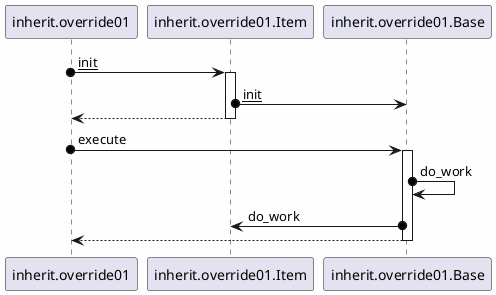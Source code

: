 @startuml

skinparam backgroundColor #FEFEFE


inherit.override01 o-> inherit.override01.Item : __init__
activate inherit.override01.Item
  inherit.override01.Item o-> inherit.override01.Base : __init__
inherit.override01.Item --> inherit.override01
deactivate inherit.override01.Item

inherit.override01 o-> inherit.override01.Base : execute
activate inherit.override01.Base
  inherit.override01.Base o-> inherit.override01.Base : do_work
  inherit.override01.Base o-> inherit.override01.Item : do_work
inherit.override01.Base --> inherit.override01
deactivate inherit.override01.Base


@enduml
